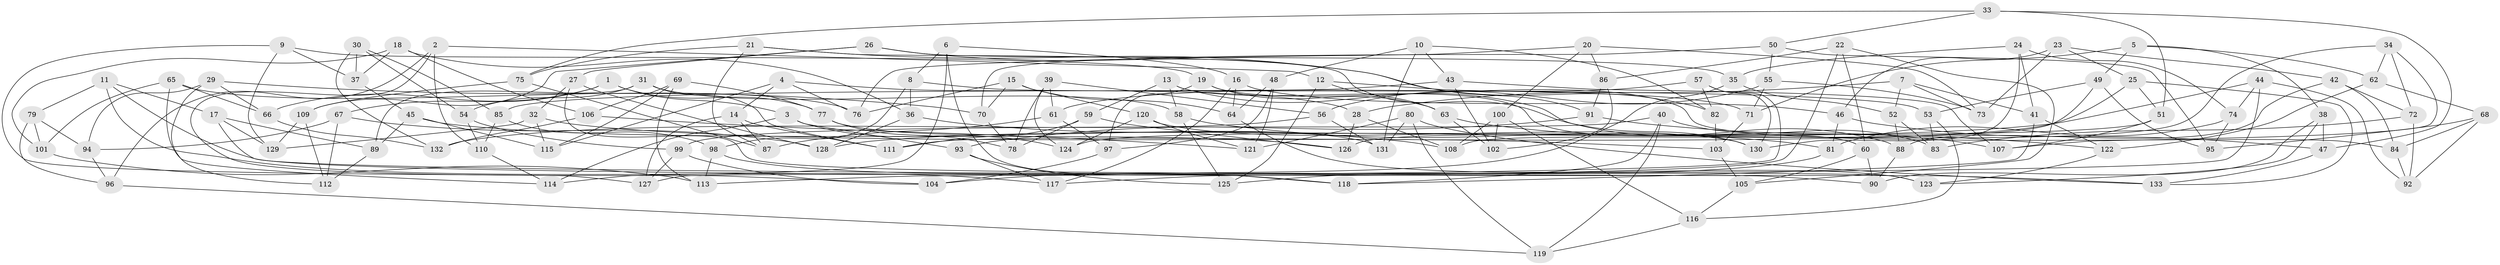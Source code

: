 // coarse degree distribution, {8: 0.11320754716981132, 9: 0.05660377358490566, 11: 0.03773584905660377, 6: 0.1509433962264151, 4: 0.3584905660377358, 7: 0.1320754716981132, 10: 0.07547169811320754, 15: 0.018867924528301886, 5: 0.05660377358490566}
// Generated by graph-tools (version 1.1) at 2025/20/03/04/25 18:20:43]
// undirected, 133 vertices, 266 edges
graph export_dot {
graph [start="1"]
  node [color=gray90,style=filled];
  1;
  2;
  3;
  4;
  5;
  6;
  7;
  8;
  9;
  10;
  11;
  12;
  13;
  14;
  15;
  16;
  17;
  18;
  19;
  20;
  21;
  22;
  23;
  24;
  25;
  26;
  27;
  28;
  29;
  30;
  31;
  32;
  33;
  34;
  35;
  36;
  37;
  38;
  39;
  40;
  41;
  42;
  43;
  44;
  45;
  46;
  47;
  48;
  49;
  50;
  51;
  52;
  53;
  54;
  55;
  56;
  57;
  58;
  59;
  60;
  61;
  62;
  63;
  64;
  65;
  66;
  67;
  68;
  69;
  70;
  71;
  72;
  73;
  74;
  75;
  76;
  77;
  78;
  79;
  80;
  81;
  82;
  83;
  84;
  85;
  86;
  87;
  88;
  89;
  90;
  91;
  92;
  93;
  94;
  95;
  96;
  97;
  98;
  99;
  100;
  101;
  102;
  103;
  104;
  105;
  106;
  107;
  108;
  109;
  110;
  111;
  112;
  113;
  114;
  115;
  116;
  117;
  118;
  119;
  120;
  121;
  122;
  123;
  124;
  125;
  126;
  127;
  128;
  129;
  130;
  131;
  132;
  133;
  1 -- 67;
  1 -- 66;
  1 -- 3;
  1 -- 77;
  2 -- 12;
  2 -- 104;
  2 -- 110;
  2 -- 96;
  3 -- 124;
  3 -- 93;
  3 -- 114;
  4 -- 28;
  4 -- 115;
  4 -- 14;
  4 -- 76;
  5 -- 71;
  5 -- 62;
  5 -- 49;
  5 -- 38;
  6 -- 114;
  6 -- 118;
  6 -- 8;
  6 -- 16;
  7 -- 73;
  7 -- 52;
  7 -- 28;
  7 -- 41;
  8 -- 98;
  8 -- 53;
  8 -- 36;
  9 -- 19;
  9 -- 129;
  9 -- 37;
  9 -- 127;
  10 -- 43;
  10 -- 131;
  10 -- 82;
  10 -- 48;
  11 -- 133;
  11 -- 79;
  11 -- 117;
  11 -- 17;
  12 -- 71;
  12 -- 63;
  12 -- 125;
  13 -- 88;
  13 -- 60;
  13 -- 58;
  13 -- 59;
  14 -- 111;
  14 -- 127;
  14 -- 87;
  15 -- 120;
  15 -- 64;
  15 -- 70;
  15 -- 76;
  16 -- 64;
  16 -- 46;
  16 -- 117;
  17 -- 89;
  17 -- 129;
  17 -- 90;
  18 -- 36;
  18 -- 37;
  18 -- 101;
  18 -- 106;
  19 -- 97;
  19 -- 63;
  19 -- 84;
  20 -- 86;
  20 -- 76;
  20 -- 73;
  20 -- 100;
  21 -- 87;
  21 -- 130;
  21 -- 75;
  21 -- 82;
  22 -- 86;
  22 -- 105;
  22 -- 60;
  22 -- 117;
  23 -- 73;
  23 -- 46;
  23 -- 25;
  23 -- 42;
  24 -- 35;
  24 -- 130;
  24 -- 74;
  24 -- 41;
  25 -- 51;
  25 -- 111;
  25 -- 133;
  26 -- 91;
  26 -- 35;
  26 -- 109;
  26 -- 27;
  27 -- 128;
  27 -- 123;
  27 -- 32;
  28 -- 108;
  28 -- 126;
  29 -- 66;
  29 -- 94;
  29 -- 70;
  29 -- 112;
  30 -- 54;
  30 -- 85;
  30 -- 37;
  30 -- 132;
  31 -- 111;
  31 -- 54;
  31 -- 89;
  31 -- 58;
  32 -- 115;
  32 -- 103;
  32 -- 129;
  33 -- 51;
  33 -- 47;
  33 -- 75;
  33 -- 50;
  34 -- 126;
  34 -- 62;
  34 -- 107;
  34 -- 72;
  35 -- 104;
  35 -- 52;
  36 -- 108;
  36 -- 128;
  37 -- 45;
  38 -- 123;
  38 -- 90;
  38 -- 47;
  39 -- 78;
  39 -- 61;
  39 -- 56;
  39 -- 124;
  40 -- 83;
  40 -- 119;
  40 -- 99;
  40 -- 118;
  41 -- 118;
  41 -- 122;
  42 -- 84;
  42 -- 88;
  42 -- 72;
  43 -- 85;
  43 -- 107;
  43 -- 102;
  44 -- 92;
  44 -- 128;
  44 -- 74;
  44 -- 127;
  45 -- 89;
  45 -- 115;
  45 -- 126;
  46 -- 81;
  46 -- 47;
  47 -- 133;
  48 -- 64;
  48 -- 97;
  48 -- 121;
  49 -- 53;
  49 -- 95;
  49 -- 108;
  50 -- 55;
  50 -- 95;
  50 -- 70;
  51 -- 107;
  51 -- 124;
  52 -- 88;
  52 -- 83;
  53 -- 116;
  53 -- 83;
  54 -- 110;
  54 -- 99;
  55 -- 71;
  55 -- 56;
  55 -- 73;
  56 -- 132;
  56 -- 131;
  57 -- 113;
  57 -- 82;
  57 -- 61;
  57 -- 130;
  58 -- 125;
  58 -- 81;
  59 -- 126;
  59 -- 111;
  59 -- 78;
  60 -- 90;
  60 -- 105;
  61 -- 97;
  61 -- 87;
  62 -- 68;
  62 -- 122;
  63 -- 107;
  63 -- 102;
  64 -- 123;
  65 -- 76;
  65 -- 66;
  65 -- 114;
  65 -- 101;
  66 -- 132;
  67 -- 112;
  67 -- 128;
  67 -- 94;
  68 -- 92;
  68 -- 84;
  68 -- 95;
  69 -- 106;
  69 -- 113;
  69 -- 77;
  69 -- 115;
  70 -- 78;
  71 -- 103;
  72 -- 92;
  72 -- 83;
  74 -- 95;
  74 -- 81;
  75 -- 109;
  75 -- 87;
  77 -- 78;
  77 -- 131;
  79 -- 96;
  79 -- 101;
  79 -- 94;
  80 -- 121;
  80 -- 133;
  80 -- 131;
  80 -- 119;
  81 -- 125;
  82 -- 103;
  84 -- 92;
  85 -- 110;
  85 -- 98;
  86 -- 102;
  86 -- 91;
  88 -- 90;
  89 -- 112;
  91 -- 122;
  91 -- 93;
  93 -- 117;
  93 -- 125;
  94 -- 96;
  96 -- 119;
  97 -- 104;
  98 -- 118;
  98 -- 113;
  99 -- 104;
  99 -- 127;
  100 -- 108;
  100 -- 116;
  100 -- 102;
  101 -- 113;
  103 -- 105;
  105 -- 116;
  106 -- 132;
  106 -- 121;
  109 -- 112;
  109 -- 129;
  110 -- 114;
  116 -- 119;
  120 -- 121;
  120 -- 130;
  120 -- 124;
  122 -- 123;
}
